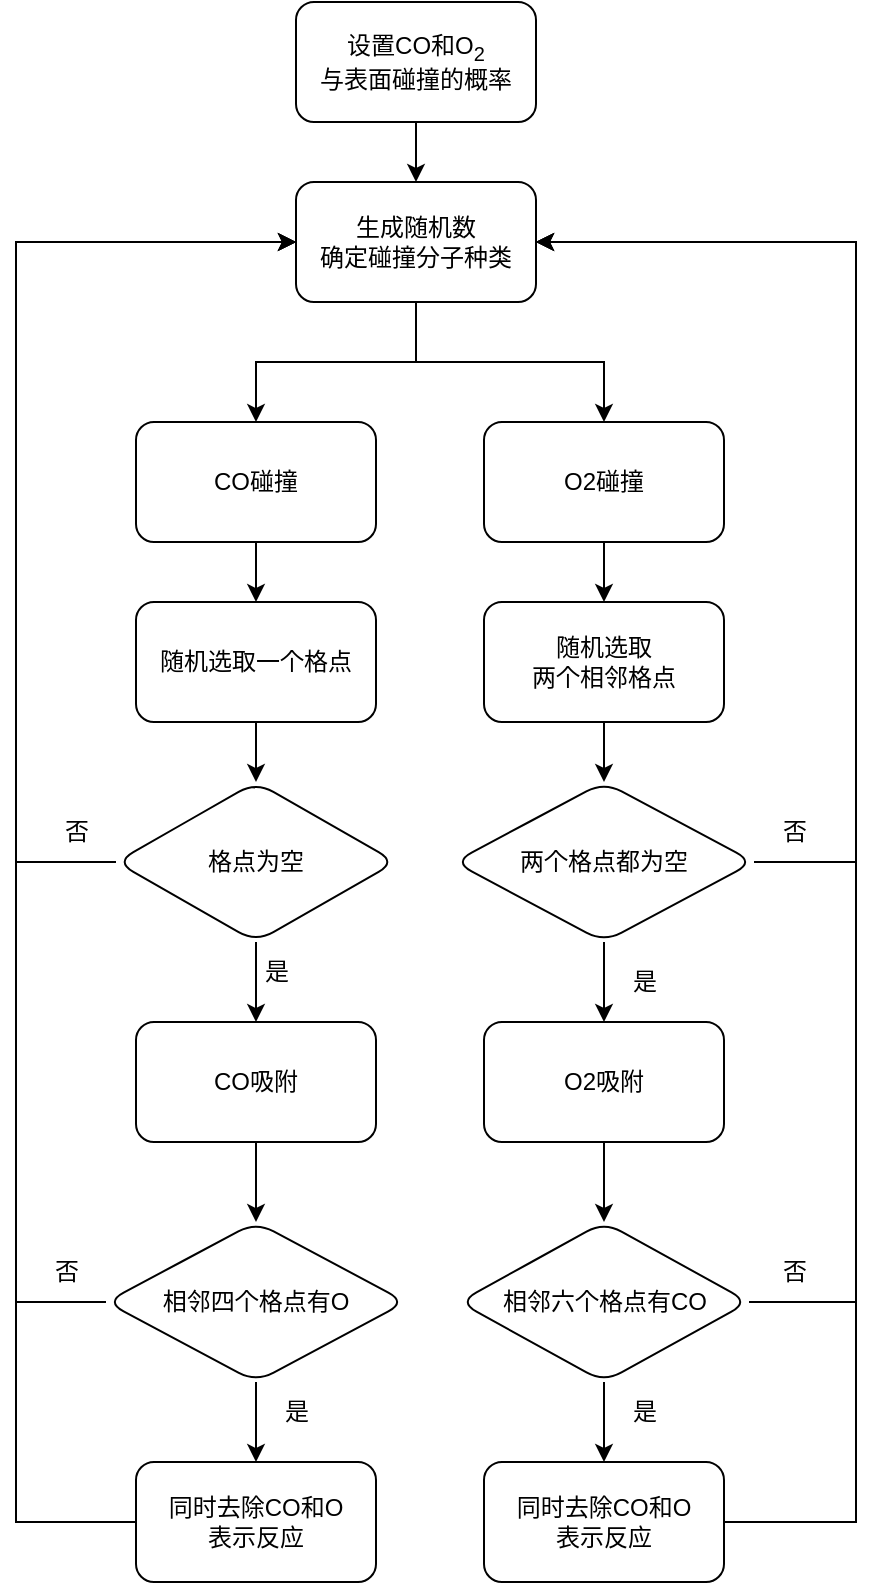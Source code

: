 <mxfile version="20.0.3" type="github">
  <diagram id="cMsvKdsmTLDo1lseAXOs" name="Page-1">
    <mxGraphModel dx="1422" dy="790" grid="1" gridSize="10" guides="1" tooltips="1" connect="1" arrows="1" fold="1" page="1" pageScale="1" pageWidth="827" pageHeight="1169" math="0" shadow="0">
      <root>
        <mxCell id="0" />
        <mxCell id="1" parent="0" />
        <mxCell id="ZLUaNZXfG3S93jSpwlnY-3" value="" style="edgeStyle=orthogonalEdgeStyle;rounded=0;orthogonalLoop=1;jettySize=auto;html=1;" edge="1" parent="1" source="ZLUaNZXfG3S93jSpwlnY-1" target="ZLUaNZXfG3S93jSpwlnY-2">
          <mxGeometry relative="1" as="geometry" />
        </mxCell>
        <mxCell id="ZLUaNZXfG3S93jSpwlnY-1" value="&lt;div&gt;设置CO和O&lt;sub&gt;2&lt;/sub&gt;&lt;/div&gt;&lt;div&gt;与表面碰撞的概率&lt;/div&gt;" style="rounded=1;whiteSpace=wrap;html=1;" vertex="1" parent="1">
          <mxGeometry x="340" y="40" width="120" height="60" as="geometry" />
        </mxCell>
        <mxCell id="ZLUaNZXfG3S93jSpwlnY-7" style="edgeStyle=orthogonalEdgeStyle;rounded=0;orthogonalLoop=1;jettySize=auto;html=1;exitX=0.5;exitY=1;exitDx=0;exitDy=0;entryX=0.5;entryY=0;entryDx=0;entryDy=0;" edge="1" parent="1" source="ZLUaNZXfG3S93jSpwlnY-2" target="ZLUaNZXfG3S93jSpwlnY-5">
          <mxGeometry relative="1" as="geometry" />
        </mxCell>
        <mxCell id="ZLUaNZXfG3S93jSpwlnY-8" style="edgeStyle=orthogonalEdgeStyle;rounded=0;orthogonalLoop=1;jettySize=auto;html=1;exitX=0.5;exitY=1;exitDx=0;exitDy=0;entryX=0.5;entryY=0;entryDx=0;entryDy=0;" edge="1" parent="1" source="ZLUaNZXfG3S93jSpwlnY-2" target="ZLUaNZXfG3S93jSpwlnY-6">
          <mxGeometry relative="1" as="geometry" />
        </mxCell>
        <mxCell id="ZLUaNZXfG3S93jSpwlnY-2" value="&lt;div&gt;生成随机数&lt;/div&gt;&lt;div&gt;确定碰撞分子种类&lt;/div&gt;" style="whiteSpace=wrap;html=1;rounded=1;" vertex="1" parent="1">
          <mxGeometry x="340" y="130" width="120" height="60" as="geometry" />
        </mxCell>
        <mxCell id="ZLUaNZXfG3S93jSpwlnY-10" value="" style="edgeStyle=orthogonalEdgeStyle;rounded=0;orthogonalLoop=1;jettySize=auto;html=1;" edge="1" parent="1" source="ZLUaNZXfG3S93jSpwlnY-5" target="ZLUaNZXfG3S93jSpwlnY-9">
          <mxGeometry relative="1" as="geometry" />
        </mxCell>
        <mxCell id="ZLUaNZXfG3S93jSpwlnY-5" value="CO碰撞" style="rounded=1;whiteSpace=wrap;html=1;" vertex="1" parent="1">
          <mxGeometry x="260" y="250" width="120" height="60" as="geometry" />
        </mxCell>
        <mxCell id="ZLUaNZXfG3S93jSpwlnY-16" value="" style="edgeStyle=orthogonalEdgeStyle;rounded=0;orthogonalLoop=1;jettySize=auto;html=1;" edge="1" parent="1" source="ZLUaNZXfG3S93jSpwlnY-6" target="ZLUaNZXfG3S93jSpwlnY-15">
          <mxGeometry relative="1" as="geometry" />
        </mxCell>
        <mxCell id="ZLUaNZXfG3S93jSpwlnY-6" value="O2碰撞" style="rounded=1;whiteSpace=wrap;html=1;" vertex="1" parent="1">
          <mxGeometry x="434" y="250" width="120" height="60" as="geometry" />
        </mxCell>
        <mxCell id="ZLUaNZXfG3S93jSpwlnY-20" value="" style="edgeStyle=orthogonalEdgeStyle;rounded=0;orthogonalLoop=1;jettySize=auto;html=1;" edge="1" parent="1" source="ZLUaNZXfG3S93jSpwlnY-9" target="ZLUaNZXfG3S93jSpwlnY-19">
          <mxGeometry relative="1" as="geometry" />
        </mxCell>
        <mxCell id="ZLUaNZXfG3S93jSpwlnY-9" value="随机选取一个格点" style="whiteSpace=wrap;html=1;rounded=1;" vertex="1" parent="1">
          <mxGeometry x="260" y="340" width="120" height="60" as="geometry" />
        </mxCell>
        <mxCell id="ZLUaNZXfG3S93jSpwlnY-29" value="" style="edgeStyle=orthogonalEdgeStyle;rounded=0;orthogonalLoop=1;jettySize=auto;html=1;" edge="1" parent="1" source="ZLUaNZXfG3S93jSpwlnY-15" target="ZLUaNZXfG3S93jSpwlnY-28">
          <mxGeometry relative="1" as="geometry" />
        </mxCell>
        <mxCell id="ZLUaNZXfG3S93jSpwlnY-15" value="&lt;div&gt;随机选取&lt;/div&gt;&lt;div&gt;两个相邻格点&lt;/div&gt;" style="whiteSpace=wrap;html=1;rounded=1;" vertex="1" parent="1">
          <mxGeometry x="434" y="340" width="120" height="60" as="geometry" />
        </mxCell>
        <mxCell id="ZLUaNZXfG3S93jSpwlnY-21" style="edgeStyle=orthogonalEdgeStyle;rounded=0;orthogonalLoop=1;jettySize=auto;html=1;exitX=0;exitY=0.5;exitDx=0;exitDy=0;" edge="1" parent="1" source="ZLUaNZXfG3S93jSpwlnY-19">
          <mxGeometry relative="1" as="geometry">
            <mxPoint x="340" y="160" as="targetPoint" />
            <Array as="points">
              <mxPoint x="200" y="470" />
              <mxPoint x="200" y="160" />
            </Array>
          </mxGeometry>
        </mxCell>
        <mxCell id="ZLUaNZXfG3S93jSpwlnY-26" value="" style="edgeStyle=orthogonalEdgeStyle;rounded=0;orthogonalLoop=1;jettySize=auto;html=1;" edge="1" parent="1" source="ZLUaNZXfG3S93jSpwlnY-19" target="ZLUaNZXfG3S93jSpwlnY-25">
          <mxGeometry relative="1" as="geometry" />
        </mxCell>
        <mxCell id="ZLUaNZXfG3S93jSpwlnY-19" value="格点为空" style="rhombus;whiteSpace=wrap;html=1;rounded=1;" vertex="1" parent="1">
          <mxGeometry x="250" y="430" width="140" height="80" as="geometry" />
        </mxCell>
        <mxCell id="ZLUaNZXfG3S93jSpwlnY-22" value="否" style="text;html=1;align=center;verticalAlign=middle;resizable=0;points=[];autosize=1;strokeColor=none;fillColor=none;" vertex="1" parent="1">
          <mxGeometry x="210" y="440" width="40" height="30" as="geometry" />
        </mxCell>
        <mxCell id="ZLUaNZXfG3S93jSpwlnY-36" value="" style="edgeStyle=orthogonalEdgeStyle;rounded=0;orthogonalLoop=1;jettySize=auto;html=1;" edge="1" parent="1" source="ZLUaNZXfG3S93jSpwlnY-25" target="ZLUaNZXfG3S93jSpwlnY-35">
          <mxGeometry relative="1" as="geometry" />
        </mxCell>
        <mxCell id="ZLUaNZXfG3S93jSpwlnY-25" value="CO吸附" style="whiteSpace=wrap;html=1;rounded=1;" vertex="1" parent="1">
          <mxGeometry x="260" y="550" width="120" height="60" as="geometry" />
        </mxCell>
        <mxCell id="ZLUaNZXfG3S93jSpwlnY-27" value="是" style="text;html=1;align=center;verticalAlign=middle;resizable=0;points=[];autosize=1;strokeColor=none;fillColor=none;" vertex="1" parent="1">
          <mxGeometry x="310" y="510" width="40" height="30" as="geometry" />
        </mxCell>
        <mxCell id="ZLUaNZXfG3S93jSpwlnY-30" style="edgeStyle=orthogonalEdgeStyle;rounded=0;orthogonalLoop=1;jettySize=auto;html=1;" edge="1" parent="1" source="ZLUaNZXfG3S93jSpwlnY-28">
          <mxGeometry relative="1" as="geometry">
            <mxPoint x="460" y="160" as="targetPoint" />
            <Array as="points">
              <mxPoint x="620" y="470" />
              <mxPoint x="620" y="160" />
            </Array>
          </mxGeometry>
        </mxCell>
        <mxCell id="ZLUaNZXfG3S93jSpwlnY-33" value="" style="edgeStyle=orthogonalEdgeStyle;rounded=0;orthogonalLoop=1;jettySize=auto;html=1;" edge="1" parent="1" source="ZLUaNZXfG3S93jSpwlnY-28" target="ZLUaNZXfG3S93jSpwlnY-32">
          <mxGeometry relative="1" as="geometry" />
        </mxCell>
        <mxCell id="ZLUaNZXfG3S93jSpwlnY-28" value="两个格点都为空" style="rhombus;whiteSpace=wrap;html=1;rounded=1;" vertex="1" parent="1">
          <mxGeometry x="419" y="430" width="150" height="80" as="geometry" />
        </mxCell>
        <mxCell id="ZLUaNZXfG3S93jSpwlnY-31" value="否" style="text;html=1;align=center;verticalAlign=middle;resizable=0;points=[];autosize=1;strokeColor=none;fillColor=none;" vertex="1" parent="1">
          <mxGeometry x="569" y="440" width="40" height="30" as="geometry" />
        </mxCell>
        <mxCell id="ZLUaNZXfG3S93jSpwlnY-38" value="" style="edgeStyle=orthogonalEdgeStyle;rounded=0;orthogonalLoop=1;jettySize=auto;html=1;" edge="1" parent="1" source="ZLUaNZXfG3S93jSpwlnY-32" target="ZLUaNZXfG3S93jSpwlnY-37">
          <mxGeometry relative="1" as="geometry" />
        </mxCell>
        <mxCell id="ZLUaNZXfG3S93jSpwlnY-32" value="O2吸附" style="whiteSpace=wrap;html=1;rounded=1;" vertex="1" parent="1">
          <mxGeometry x="434" y="550" width="120" height="60" as="geometry" />
        </mxCell>
        <mxCell id="ZLUaNZXfG3S93jSpwlnY-34" value="是" style="text;html=1;align=center;verticalAlign=middle;resizable=0;points=[];autosize=1;strokeColor=none;fillColor=none;" vertex="1" parent="1">
          <mxGeometry x="494" y="515" width="40" height="30" as="geometry" />
        </mxCell>
        <mxCell id="ZLUaNZXfG3S93jSpwlnY-40" value="" style="edgeStyle=orthogonalEdgeStyle;rounded=0;orthogonalLoop=1;jettySize=auto;html=1;" edge="1" parent="1" source="ZLUaNZXfG3S93jSpwlnY-35" target="ZLUaNZXfG3S93jSpwlnY-39">
          <mxGeometry relative="1" as="geometry" />
        </mxCell>
        <mxCell id="ZLUaNZXfG3S93jSpwlnY-42" style="edgeStyle=orthogonalEdgeStyle;rounded=0;orthogonalLoop=1;jettySize=auto;html=1;exitX=0;exitY=0.5;exitDx=0;exitDy=0;" edge="1" parent="1" source="ZLUaNZXfG3S93jSpwlnY-35">
          <mxGeometry relative="1" as="geometry">
            <mxPoint x="340" y="160" as="targetPoint" />
            <Array as="points">
              <mxPoint x="200" y="690" />
              <mxPoint x="200" y="160" />
            </Array>
          </mxGeometry>
        </mxCell>
        <mxCell id="ZLUaNZXfG3S93jSpwlnY-35" value="相邻四个格点有O" style="rhombus;whiteSpace=wrap;html=1;rounded=1;" vertex="1" parent="1">
          <mxGeometry x="245" y="650" width="150" height="80" as="geometry" />
        </mxCell>
        <mxCell id="ZLUaNZXfG3S93jSpwlnY-46" value="" style="edgeStyle=orthogonalEdgeStyle;rounded=0;orthogonalLoop=1;jettySize=auto;html=1;" edge="1" parent="1" source="ZLUaNZXfG3S93jSpwlnY-37" target="ZLUaNZXfG3S93jSpwlnY-45">
          <mxGeometry relative="1" as="geometry" />
        </mxCell>
        <mxCell id="ZLUaNZXfG3S93jSpwlnY-49" style="edgeStyle=orthogonalEdgeStyle;rounded=0;orthogonalLoop=1;jettySize=auto;html=1;exitX=1;exitY=0.5;exitDx=0;exitDy=0;entryX=1;entryY=0.5;entryDx=0;entryDy=0;" edge="1" parent="1" source="ZLUaNZXfG3S93jSpwlnY-37" target="ZLUaNZXfG3S93jSpwlnY-2">
          <mxGeometry relative="1" as="geometry">
            <Array as="points">
              <mxPoint x="620" y="690" />
              <mxPoint x="620" y="160" />
            </Array>
          </mxGeometry>
        </mxCell>
        <mxCell id="ZLUaNZXfG3S93jSpwlnY-37" value="相邻六个格点有CO" style="rhombus;whiteSpace=wrap;html=1;rounded=1;" vertex="1" parent="1">
          <mxGeometry x="421.5" y="650" width="145" height="80" as="geometry" />
        </mxCell>
        <mxCell id="ZLUaNZXfG3S93jSpwlnY-44" style="edgeStyle=orthogonalEdgeStyle;rounded=0;orthogonalLoop=1;jettySize=auto;html=1;exitX=0;exitY=0.5;exitDx=0;exitDy=0;" edge="1" parent="1" source="ZLUaNZXfG3S93jSpwlnY-39">
          <mxGeometry relative="1" as="geometry">
            <mxPoint x="340" y="160" as="targetPoint" />
            <Array as="points">
              <mxPoint x="200" y="800" />
              <mxPoint x="200" y="160" />
            </Array>
          </mxGeometry>
        </mxCell>
        <mxCell id="ZLUaNZXfG3S93jSpwlnY-39" value="&lt;div&gt;同时去除CO和O&lt;/div&gt;&lt;div&gt;表示反应&lt;/div&gt;" style="rounded=1;whiteSpace=wrap;html=1;" vertex="1" parent="1">
          <mxGeometry x="260" y="770" width="120" height="60" as="geometry" />
        </mxCell>
        <mxCell id="ZLUaNZXfG3S93jSpwlnY-41" value="是" style="text;html=1;align=center;verticalAlign=middle;resizable=0;points=[];autosize=1;strokeColor=none;fillColor=none;" vertex="1" parent="1">
          <mxGeometry x="320" y="730" width="40" height="30" as="geometry" />
        </mxCell>
        <mxCell id="ZLUaNZXfG3S93jSpwlnY-43" value="否" style="text;html=1;align=center;verticalAlign=middle;resizable=0;points=[];autosize=1;strokeColor=none;fillColor=none;" vertex="1" parent="1">
          <mxGeometry x="205" y="660" width="40" height="30" as="geometry" />
        </mxCell>
        <mxCell id="ZLUaNZXfG3S93jSpwlnY-51" style="edgeStyle=orthogonalEdgeStyle;rounded=0;orthogonalLoop=1;jettySize=auto;html=1;exitX=1;exitY=0.5;exitDx=0;exitDy=0;entryX=1;entryY=0.5;entryDx=0;entryDy=0;" edge="1" parent="1" source="ZLUaNZXfG3S93jSpwlnY-45" target="ZLUaNZXfG3S93jSpwlnY-2">
          <mxGeometry relative="1" as="geometry">
            <Array as="points">
              <mxPoint x="620" y="800" />
              <mxPoint x="620" y="160" />
            </Array>
          </mxGeometry>
        </mxCell>
        <mxCell id="ZLUaNZXfG3S93jSpwlnY-45" value="&lt;div&gt;同时去除CO和O&lt;/div&gt;&lt;div&gt;表示反应&lt;/div&gt;" style="whiteSpace=wrap;html=1;rounded=1;" vertex="1" parent="1">
          <mxGeometry x="434" y="770" width="120" height="60" as="geometry" />
        </mxCell>
        <mxCell id="ZLUaNZXfG3S93jSpwlnY-47" value="是" style="text;html=1;align=center;verticalAlign=middle;resizable=0;points=[];autosize=1;strokeColor=none;fillColor=none;" vertex="1" parent="1">
          <mxGeometry x="494" y="730" width="40" height="30" as="geometry" />
        </mxCell>
        <mxCell id="ZLUaNZXfG3S93jSpwlnY-50" value="否" style="text;html=1;align=center;verticalAlign=middle;resizable=0;points=[];autosize=1;strokeColor=none;fillColor=none;" vertex="1" parent="1">
          <mxGeometry x="569" y="660" width="40" height="30" as="geometry" />
        </mxCell>
      </root>
    </mxGraphModel>
  </diagram>
</mxfile>
